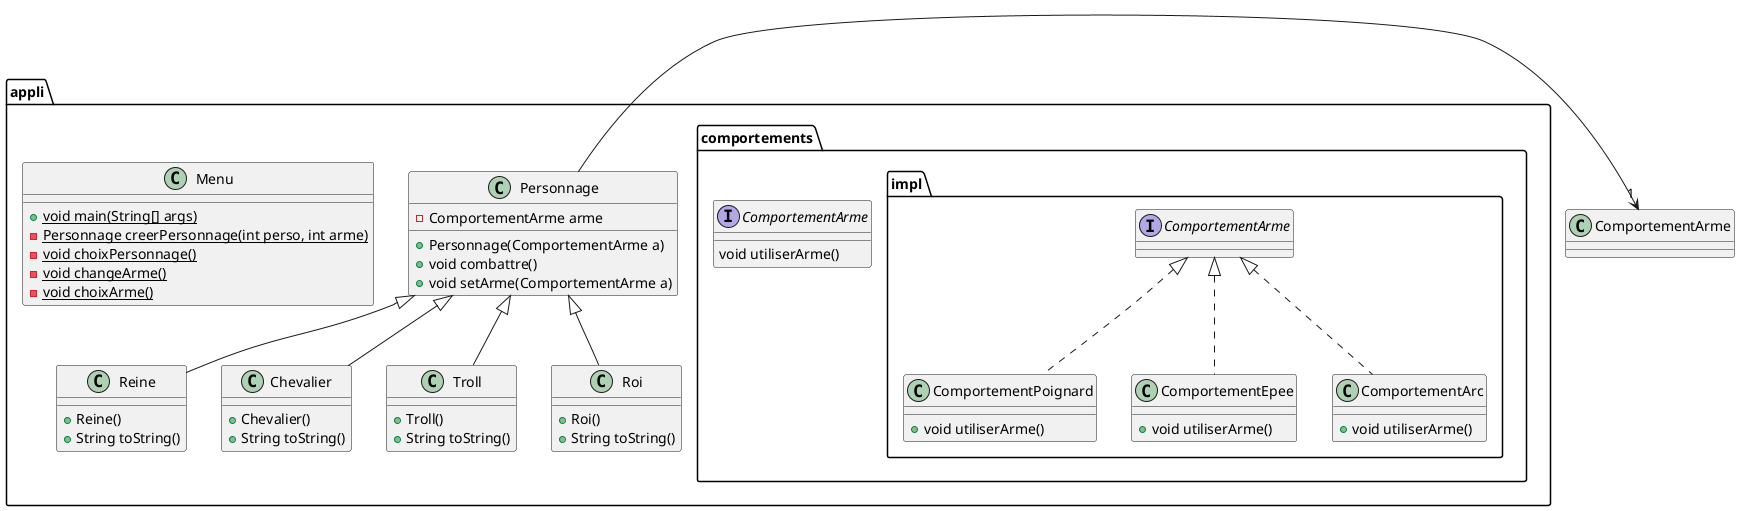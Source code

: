 @startuml
package "appli" {
class Reine [[java:appli.Reine]] {
	+Reine()
	+String toString()
}
class Personnage [[java:appli.Personnage]] {
}
Personnage <|-- Reine
class Chevalier [[java:appli.Chevalier]] {
	+Chevalier()
	+String toString()
}
class Personnage [[java:appli.Personnage]] {
}
Personnage <|-- Chevalier
abstract class Personnage [[java:appli.Personnage]] {
	-ComportementArme arme
	+Personnage(ComportementArme a)
	+void combattre()
	+void setArme(ComportementArme a)
}
class Troll [[java:appli.Troll]] {
	+Troll()
	+String toString()
}
class Personnage [[java:appli.Personnage]] {
}
Personnage <|-- Troll
class Roi [[java:appli.Roi]] {
	+Roi()
	+String toString()
}
class Personnage [[java:appli.Personnage]] {
}
Personnage <|-- Roi
class Menu [[java:appli.Menu]] {
	+{static}void main(String[] args)
	-{static}Personnage creerPersonnage(int perso, int arme)
	-{static}void choixPersonnage()
	-{static}void changeArme()
	-{static}void choixArme()
}
}

package "appli.comportements" {

interface ComportementArme [[java:appli.comportements.ComportementArme]] {
	void utiliserArme()
}
}
package "appli.comportements.impl" {
class ComportementPoignard [[java:appli.comportements.impl.ComportementPoignard]] {
	+void utiliserArme()
}
interface ComportementArme [[java:appli.comportements.ComportementArme]] {
}
ComportementArme <|.. ComportementPoignard
class ComportementEpee [[java:appli.comportements.impl.ComportementEpee]] {
	+void utiliserArme()
}
interface ComportementArme [[java:appli.comportements.ComportementArme]] {
}
ComportementArme <|.. ComportementEpee
class ComportementArc [[java:appli.comportements.impl.ComportementArc]] {
	+void utiliserArme()
}
interface ComportementArme [[java:appli.comportements.ComportementArme]] {
}
ComportementArme <|.. ComportementArc
}
Personnage -right-> "1" ComportementArme



@enduml